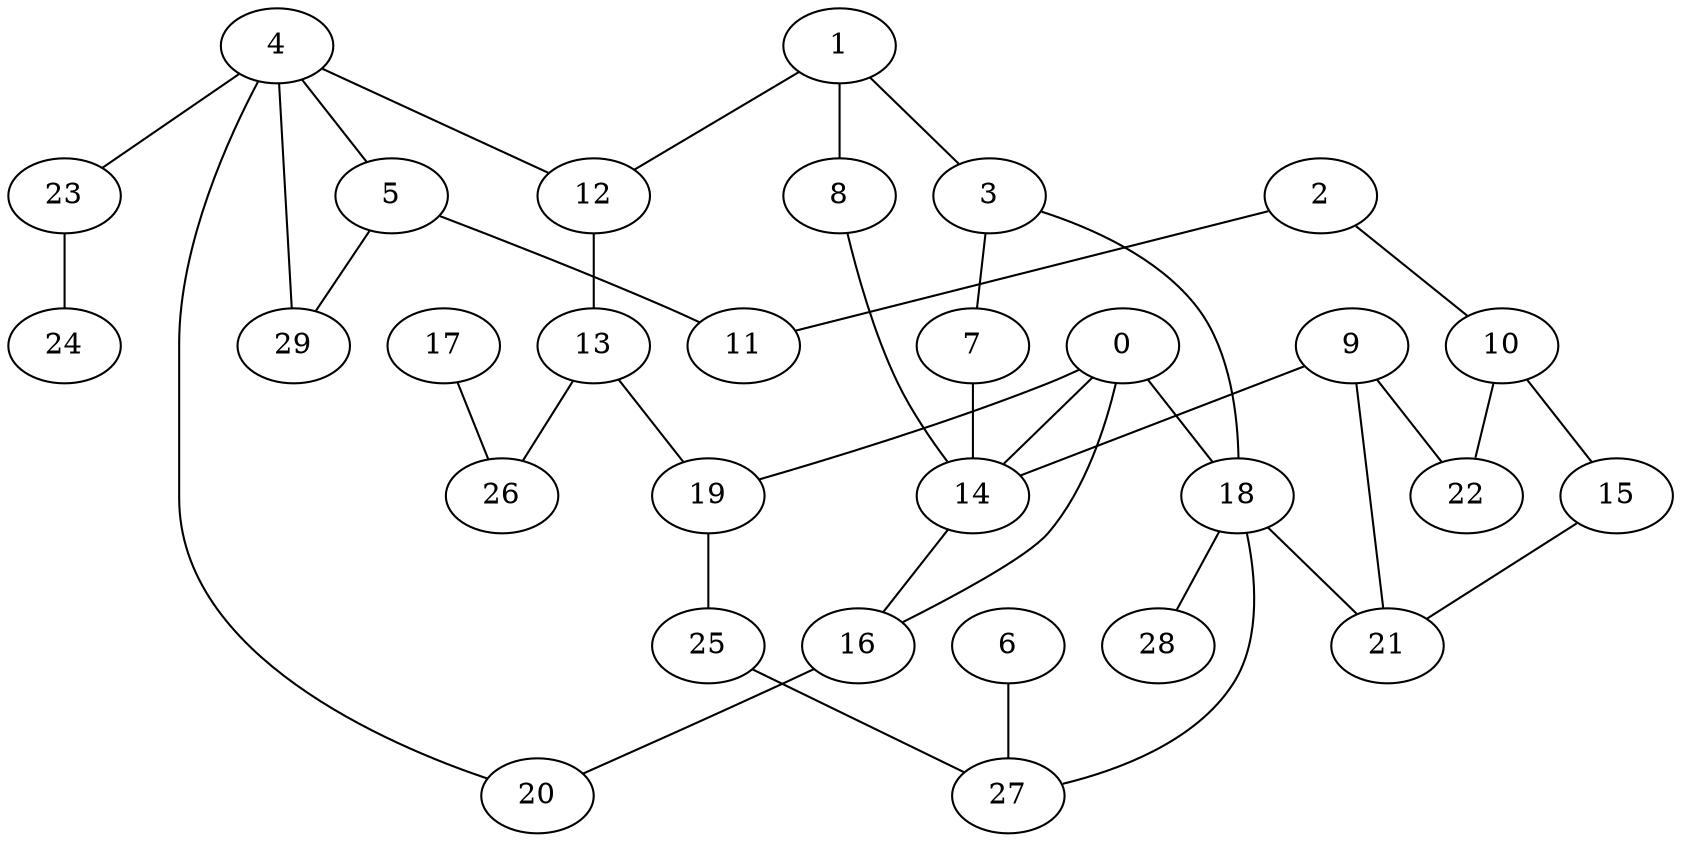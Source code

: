 graph {
  0;
  1;
  2;
  3;
  4;
  5;
  6;
  7;
  8;
  9;
  10;
  11;
  12;
  13;
  14;
  15;
  16;
  17;
  18;
  19;
  20;
  21;
  22;
  23;
  24;
  25;
  26;
  27;
  28;
  29;
  0 -- 16;
  0 -- 18;
  0 -- 19;
  0 -- 14;
  1 -- 3;
  1 -- 8;
  1 -- 12;
  2 -- 10;
  2 -- 11;
  3 -- 18;
  3 -- 7;
  4 -- 20;
  4 -- 5;
  4 -- 23;
  4 -- 12;
  4 -- 29;
  5 -- 11;
  5 -- 29;
  6 -- 27;
  7 -- 14;
  8 -- 14;
  9 -- 21;
  9 -- 22;
  9 -- 14;
  10 -- 22;
  10 -- 15;
  12 -- 13;
  13 -- 19;
  13 -- 26;
  14 -- 16;
  15 -- 21;
  16 -- 20;
  17 -- 26;
  18 -- 21;
  18 -- 27;
  18 -- 28;
  19 -- 25;
  23 -- 24;
  25 -- 27;
}
